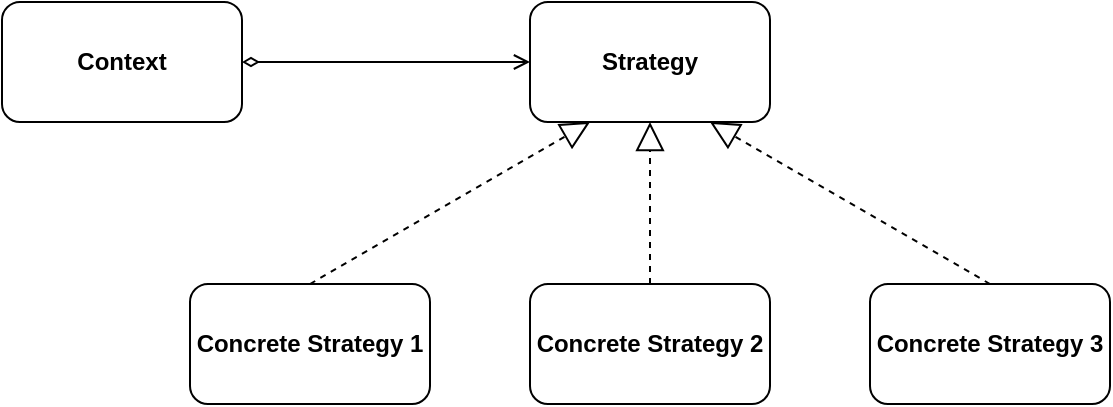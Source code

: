 <mxfile version="10.6.7" type="device"><diagram id="8iAoP1ia1q3T9O02VuPr" name="第 1 页"><mxGraphModel dx="1058" dy="808" grid="1" gridSize="10" guides="1" tooltips="1" connect="1" arrows="1" fold="1" page="1" pageScale="1" pageWidth="827" pageHeight="1169" math="0" shadow="0"><root><mxCell id="0"/><mxCell id="1" parent="0"/><mxCell id="VA8O8EyMbo3RjFNYqCLG-1" value="Concrete Strategy 1" style="rounded=1;whiteSpace=wrap;html=1;fontStyle=1" vertex="1" parent="1"><mxGeometry x="260" y="371" width="120" height="60" as="geometry"/></mxCell><mxCell id="VA8O8EyMbo3RjFNYqCLG-11" style="edgeStyle=orthogonalEdgeStyle;rounded=0;orthogonalLoop=1;jettySize=auto;html=1;exitX=1;exitY=0.5;exitDx=0;exitDy=0;entryX=0;entryY=0.5;entryDx=0;entryDy=0;endArrow=open;endFill=0;startArrow=diamondThin;startFill=0;" edge="1" parent="1" source="VA8O8EyMbo3RjFNYqCLG-3" target="VA8O8EyMbo3RjFNYqCLG-6"><mxGeometry relative="1" as="geometry"/></mxCell><mxCell id="VA8O8EyMbo3RjFNYqCLG-3" value="Context" style="rounded=1;whiteSpace=wrap;html=1;fontStyle=1" vertex="1" parent="1"><mxGeometry x="166" y="230" width="120" height="60" as="geometry"/></mxCell><mxCell id="VA8O8EyMbo3RjFNYqCLG-4" value="&lt;span&gt;Concrete Strategy 2&lt;/span&gt;" style="rounded=1;whiteSpace=wrap;html=1;fontStyle=1" vertex="1" parent="1"><mxGeometry x="430" y="371" width="120" height="60" as="geometry"/></mxCell><mxCell id="VA8O8EyMbo3RjFNYqCLG-5" value="&lt;span&gt;Concrete Strategy 3&lt;/span&gt;" style="rounded=1;whiteSpace=wrap;html=1;fontStyle=1" vertex="1" parent="1"><mxGeometry x="600" y="371" width="120" height="60" as="geometry"/></mxCell><mxCell id="VA8O8EyMbo3RjFNYqCLG-6" value="Strategy" style="rounded=1;whiteSpace=wrap;html=1;fontStyle=1" vertex="1" parent="1"><mxGeometry x="430" y="230" width="120" height="60" as="geometry"/></mxCell><mxCell id="VA8O8EyMbo3RjFNYqCLG-12" value="" style="endArrow=block;dashed=1;endFill=0;endSize=12;html=1;entryX=0.25;entryY=1;entryDx=0;entryDy=0;exitX=0.5;exitY=0;exitDx=0;exitDy=0;" edge="1" parent="1" source="VA8O8EyMbo3RjFNYqCLG-1" target="VA8O8EyMbo3RjFNYqCLG-6"><mxGeometry width="160" relative="1" as="geometry"><mxPoint x="110" y="540" as="sourcePoint"/><mxPoint x="270" y="540" as="targetPoint"/></mxGeometry></mxCell><mxCell id="VA8O8EyMbo3RjFNYqCLG-14" value="" style="endArrow=block;dashed=1;endFill=0;endSize=12;html=1;entryX=0.5;entryY=1;entryDx=0;entryDy=0;exitX=0.5;exitY=0;exitDx=0;exitDy=0;" edge="1" parent="1" source="VA8O8EyMbo3RjFNYqCLG-4" target="VA8O8EyMbo3RjFNYqCLG-6"><mxGeometry width="160" relative="1" as="geometry"><mxPoint x="330.345" y="470.241" as="sourcePoint"/><mxPoint x="500" y="299.897" as="targetPoint"/></mxGeometry></mxCell><mxCell id="VA8O8EyMbo3RjFNYqCLG-15" value="" style="endArrow=block;dashed=1;endFill=0;endSize=12;html=1;exitX=0.5;exitY=0;exitDx=0;exitDy=0;entryX=0.75;entryY=1;entryDx=0;entryDy=0;" edge="1" parent="1" source="VA8O8EyMbo3RjFNYqCLG-5" target="VA8O8EyMbo3RjFNYqCLG-6"><mxGeometry width="160" relative="1" as="geometry"><mxPoint x="340.345" y="480.241" as="sourcePoint"/><mxPoint x="490" y="290" as="targetPoint"/></mxGeometry></mxCell></root></mxGraphModel></diagram></mxfile>
